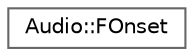 digraph "Graphical Class Hierarchy"
{
 // INTERACTIVE_SVG=YES
 // LATEX_PDF_SIZE
  bgcolor="transparent";
  edge [fontname=Helvetica,fontsize=10,labelfontname=Helvetica,labelfontsize=10];
  node [fontname=Helvetica,fontsize=10,shape=box,height=0.2,width=0.4];
  rankdir="LR";
  Node0 [id="Node000000",label="Audio::FOnset",height=0.2,width=0.4,color="grey40", fillcolor="white", style="filled",URL="$d8/d93/structAudio_1_1FOnset.html",tooltip="FOnset."];
}
